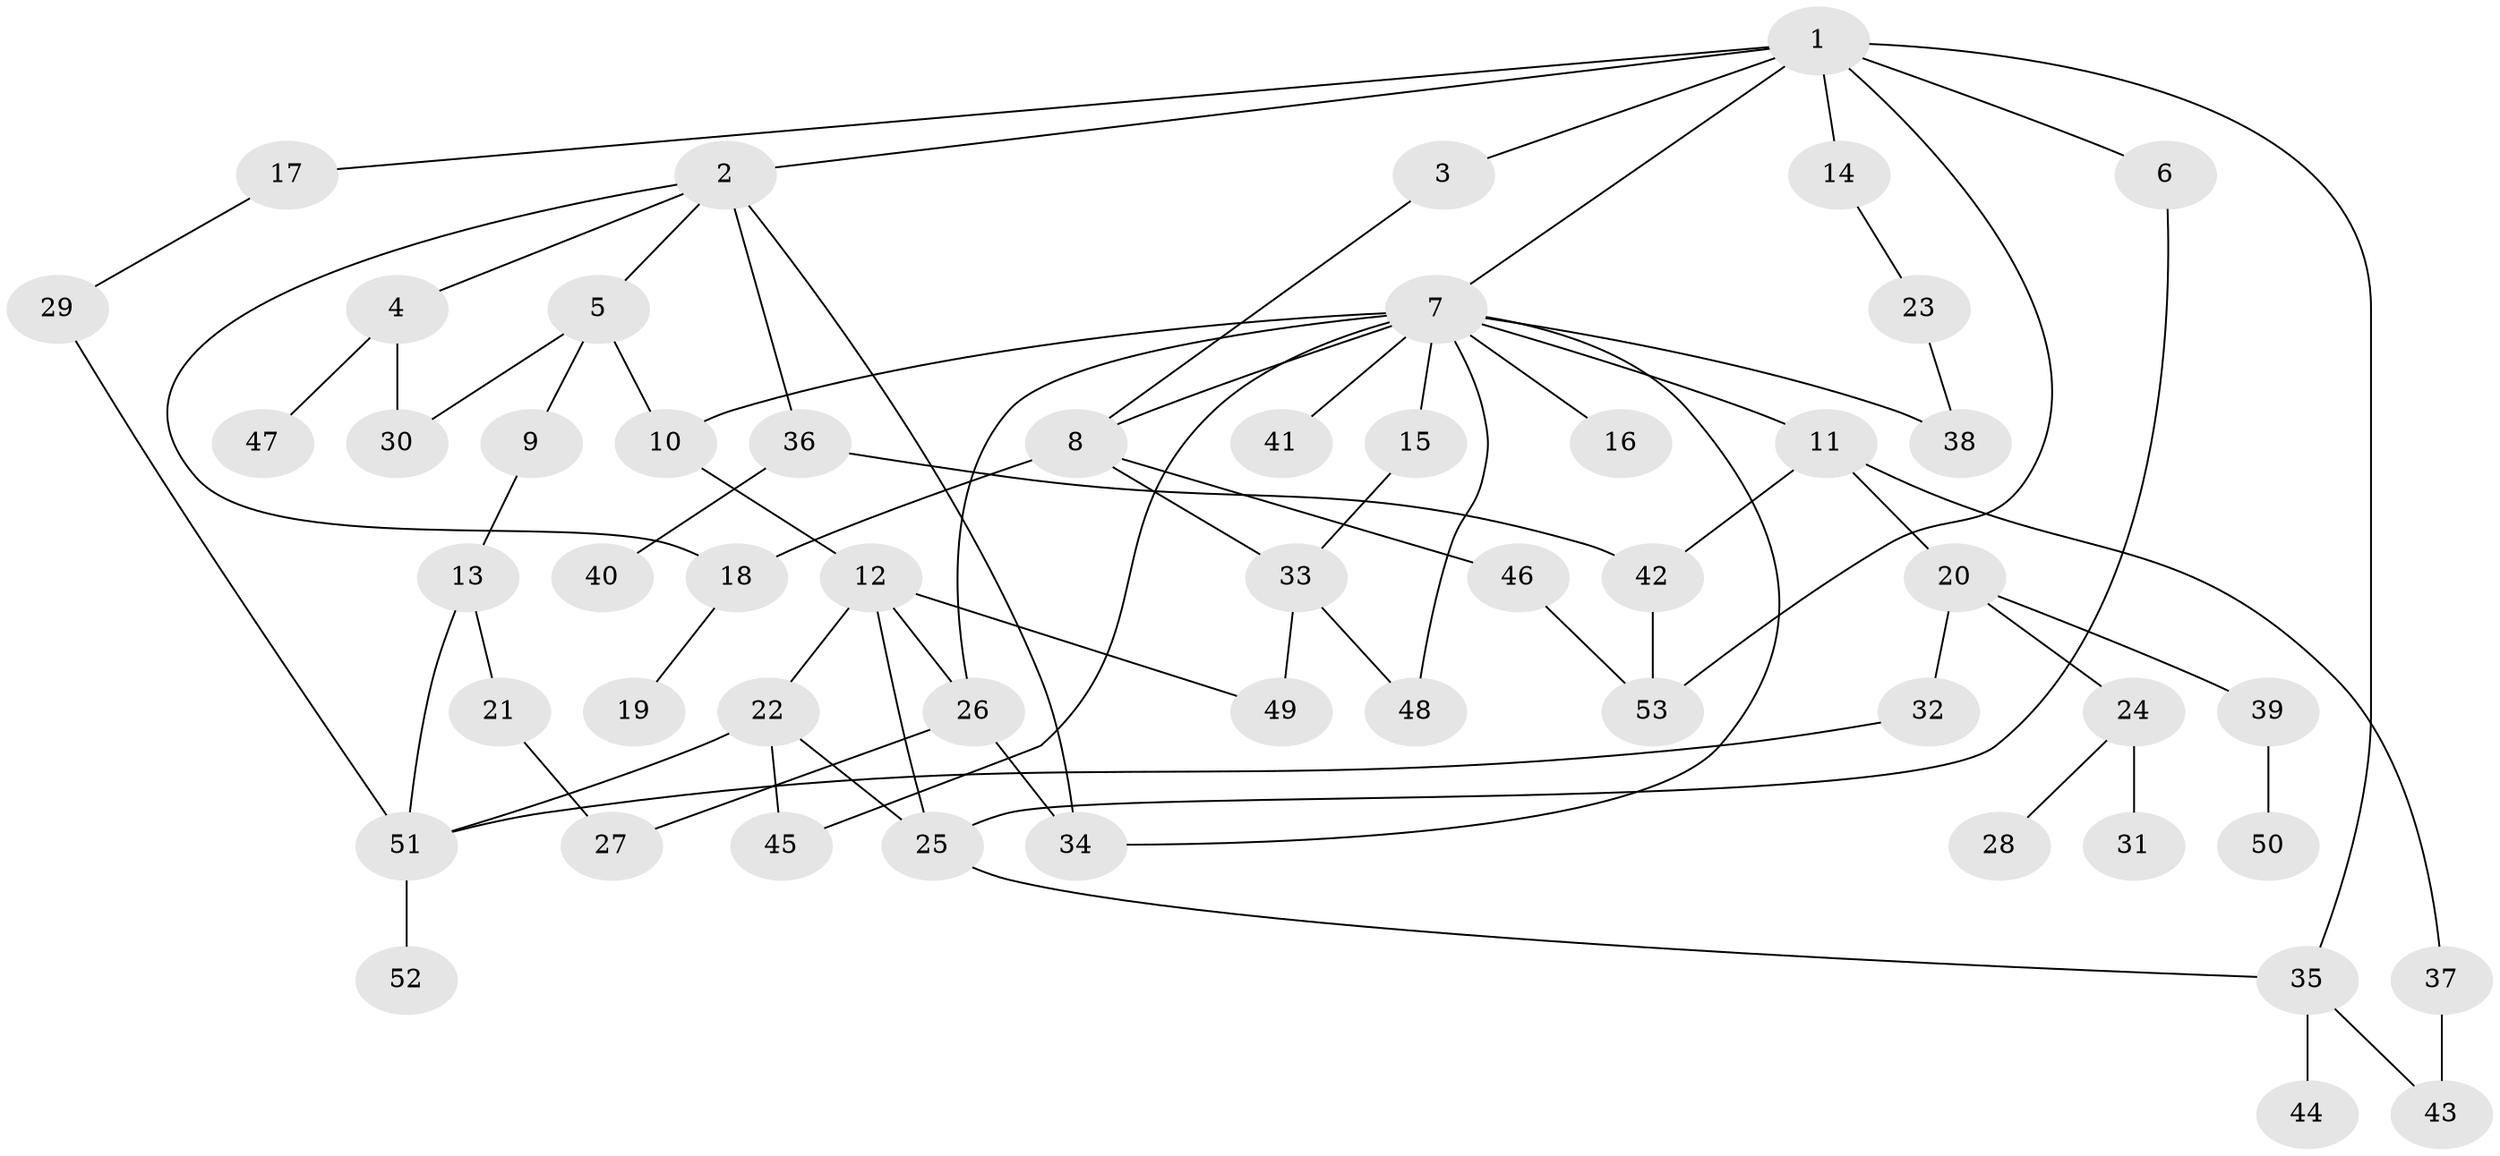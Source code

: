 // Generated by graph-tools (version 1.1) at 2025/25/03/09/25 03:25:28]
// undirected, 53 vertices, 75 edges
graph export_dot {
graph [start="1"]
  node [color=gray90,style=filled];
  1;
  2;
  3;
  4;
  5;
  6;
  7;
  8;
  9;
  10;
  11;
  12;
  13;
  14;
  15;
  16;
  17;
  18;
  19;
  20;
  21;
  22;
  23;
  24;
  25;
  26;
  27;
  28;
  29;
  30;
  31;
  32;
  33;
  34;
  35;
  36;
  37;
  38;
  39;
  40;
  41;
  42;
  43;
  44;
  45;
  46;
  47;
  48;
  49;
  50;
  51;
  52;
  53;
  1 -- 2;
  1 -- 3;
  1 -- 6;
  1 -- 7;
  1 -- 14;
  1 -- 17;
  1 -- 53;
  1 -- 35;
  2 -- 4;
  2 -- 5;
  2 -- 34;
  2 -- 36;
  2 -- 18;
  3 -- 8;
  4 -- 47;
  4 -- 30;
  5 -- 9;
  5 -- 10;
  5 -- 30;
  6 -- 25;
  7 -- 11;
  7 -- 15;
  7 -- 16;
  7 -- 26;
  7 -- 38;
  7 -- 41;
  7 -- 45;
  7 -- 48;
  7 -- 34;
  7 -- 8;
  7 -- 10;
  8 -- 18;
  8 -- 46;
  8 -- 33;
  9 -- 13;
  10 -- 12;
  11 -- 20;
  11 -- 37;
  11 -- 42;
  12 -- 22;
  12 -- 25;
  12 -- 49;
  12 -- 26;
  13 -- 21;
  13 -- 51;
  14 -- 23;
  15 -- 33;
  17 -- 29;
  18 -- 19;
  20 -- 24;
  20 -- 32;
  20 -- 39;
  21 -- 27;
  22 -- 51;
  22 -- 25;
  22 -- 45;
  23 -- 38;
  24 -- 28;
  24 -- 31;
  25 -- 35;
  26 -- 27;
  26 -- 34;
  29 -- 51;
  32 -- 51;
  33 -- 48;
  33 -- 49;
  35 -- 43;
  35 -- 44;
  36 -- 40;
  36 -- 42;
  37 -- 43;
  39 -- 50;
  42 -- 53;
  46 -- 53;
  51 -- 52;
}
